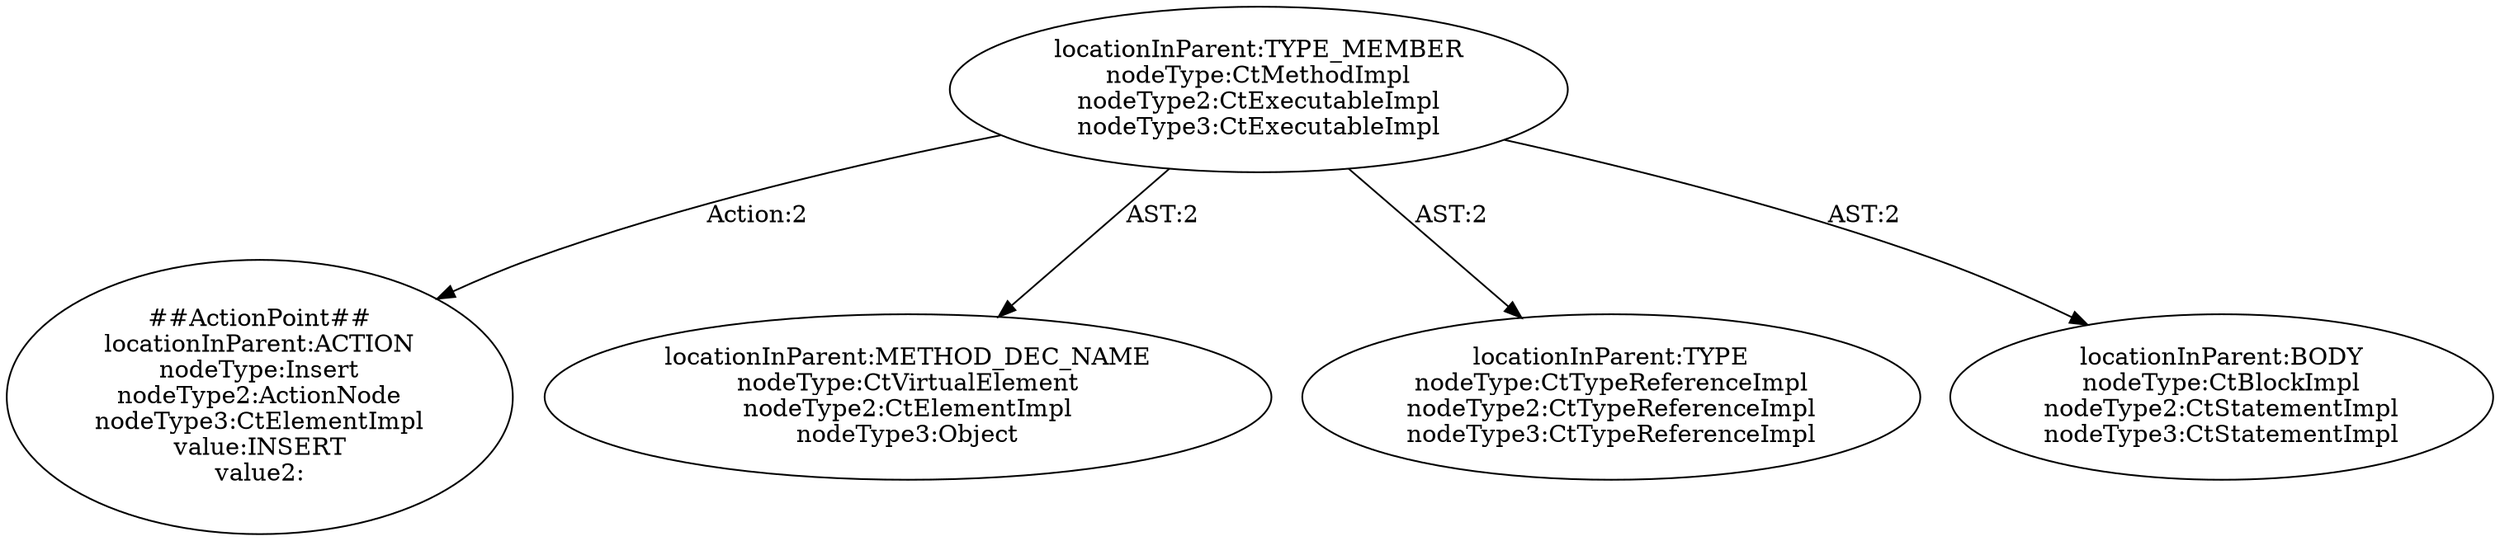 digraph "Pattern" {
0 [label="##ActionPoint##
locationInParent:ACTION
nodeType:Insert
nodeType2:ActionNode
nodeType3:CtElementImpl
value:INSERT
value2:" shape=ellipse]
1 [label="locationInParent:TYPE_MEMBER
nodeType:CtMethodImpl
nodeType2:CtExecutableImpl
nodeType3:CtExecutableImpl" shape=ellipse]
2 [label="locationInParent:METHOD_DEC_NAME
nodeType:CtVirtualElement
nodeType2:CtElementImpl
nodeType3:Object" shape=ellipse]
3 [label="locationInParent:TYPE
nodeType:CtTypeReferenceImpl
nodeType2:CtTypeReferenceImpl
nodeType3:CtTypeReferenceImpl" shape=ellipse]
4 [label="locationInParent:BODY
nodeType:CtBlockImpl
nodeType2:CtStatementImpl
nodeType3:CtStatementImpl" shape=ellipse]
1 -> 0 [label="Action:2"];
1 -> 2 [label="AST:2"];
1 -> 3 [label="AST:2"];
1 -> 4 [label="AST:2"];
}